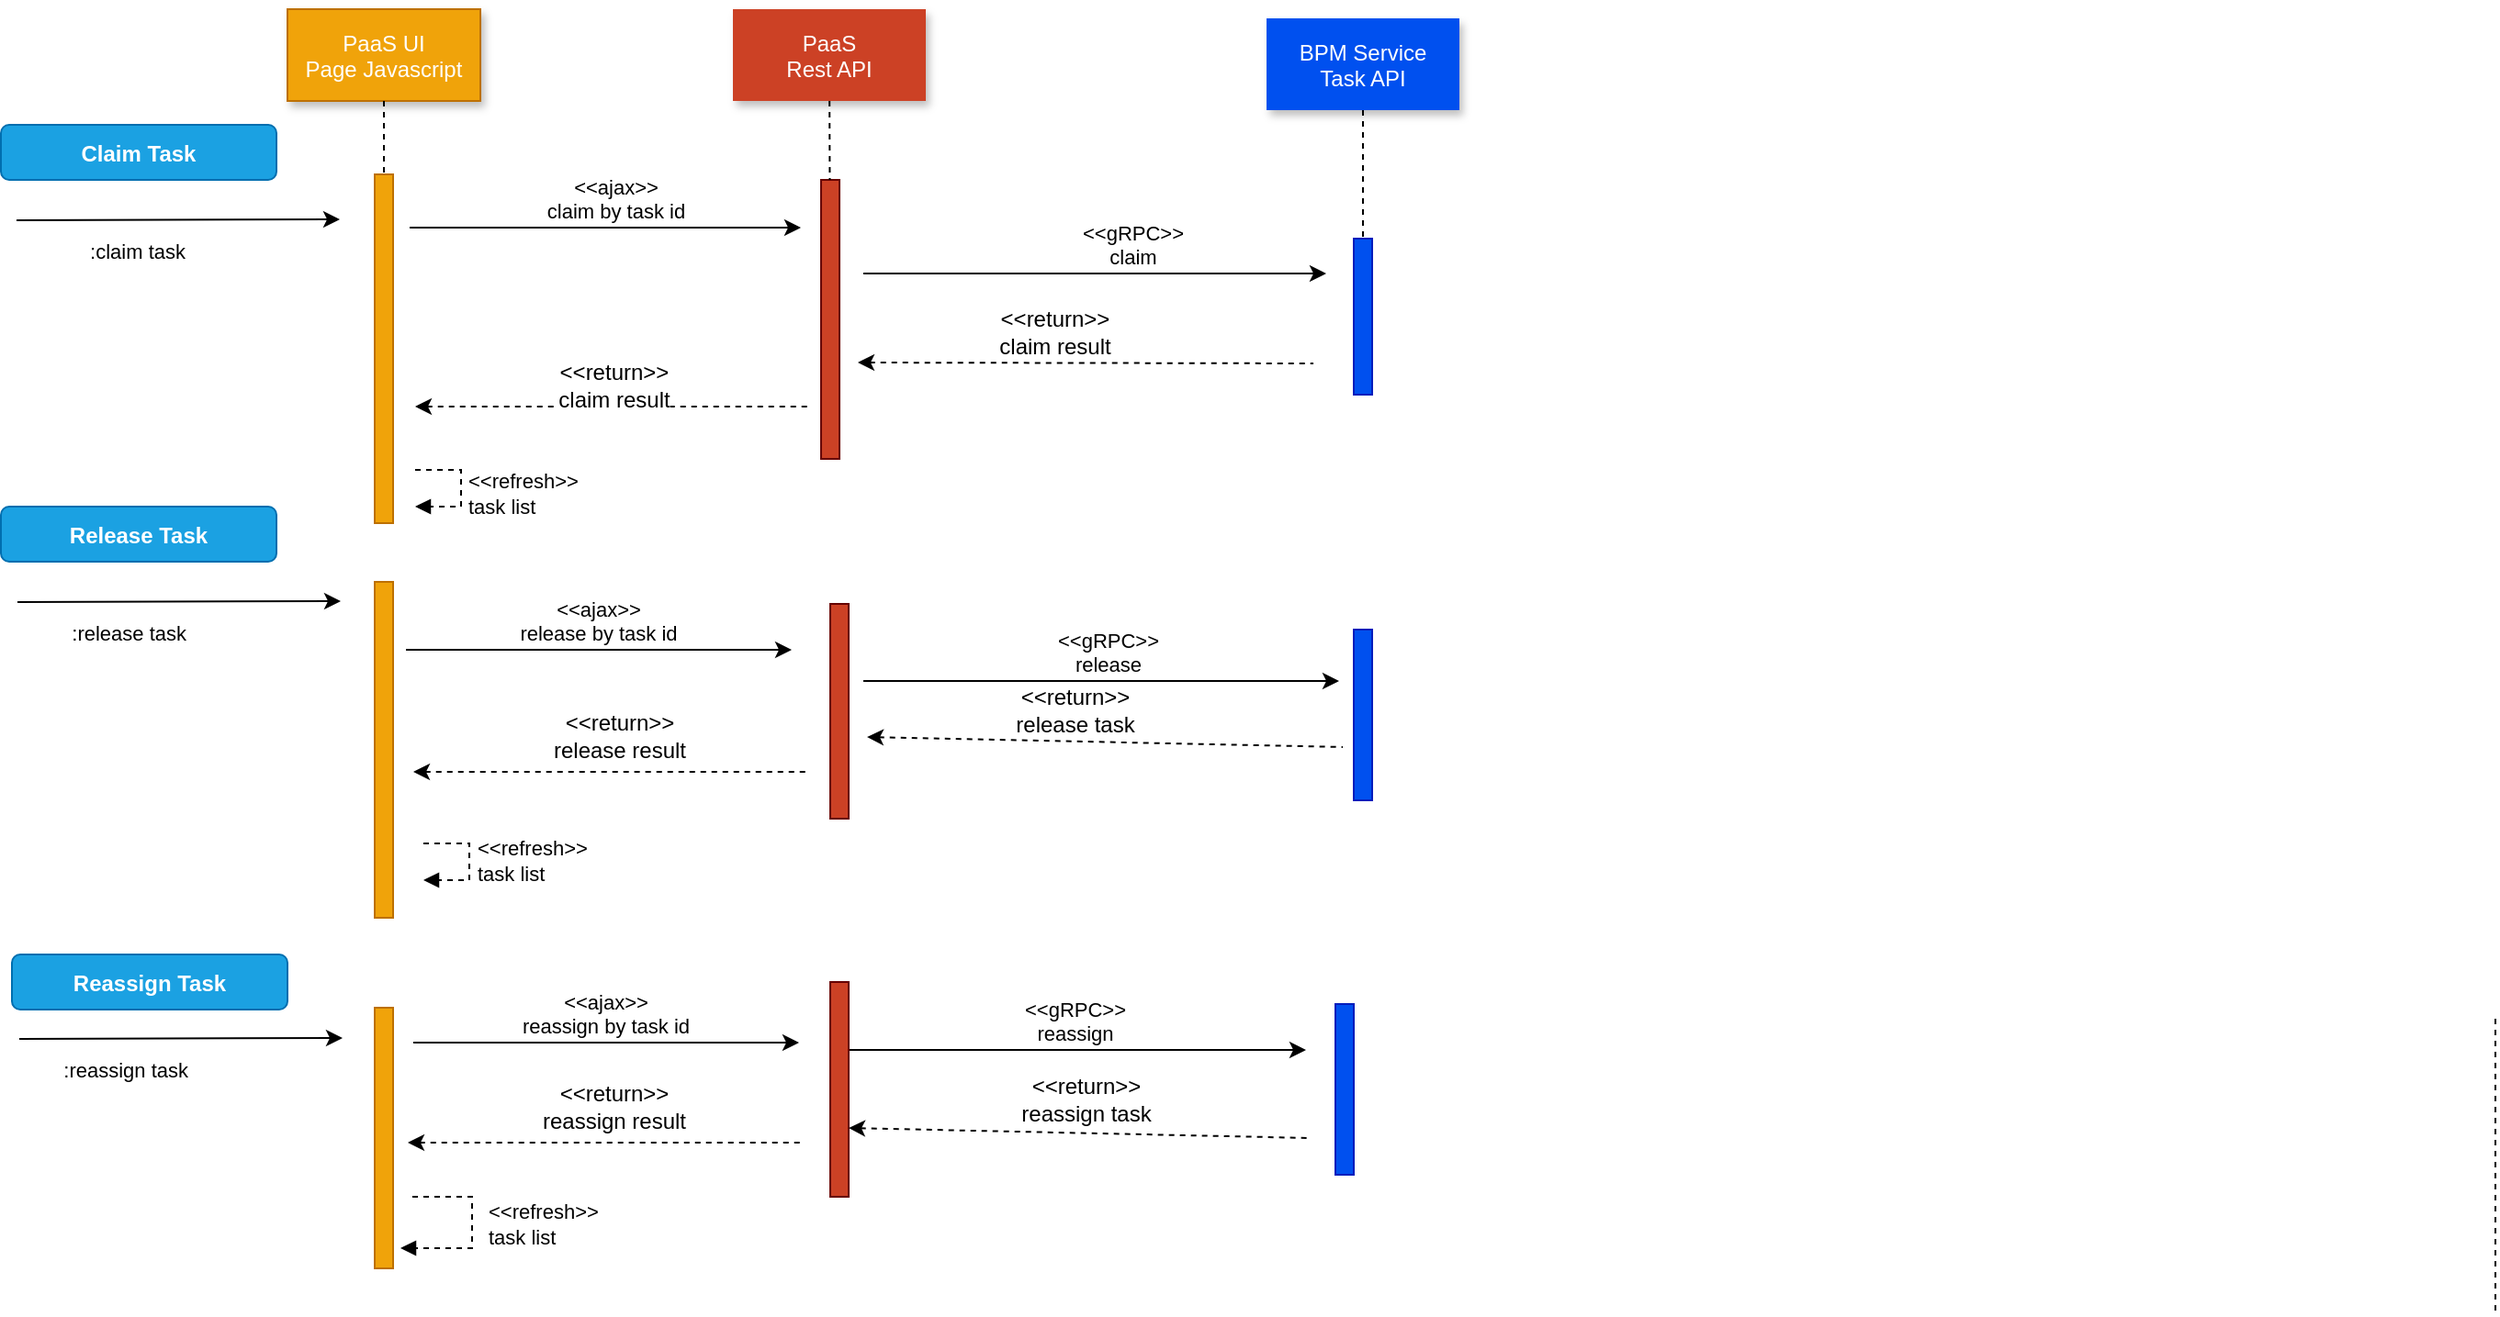 <mxfile pages="1" version="11.2.1" type="github"><diagram name="Page-1" id="9361dd3d-8414-5efd-6122-117bd74ce7a7"><mxGraphModel dx="1822" dy="759" grid="0" gridSize="10" guides="1" tooltips="1" connect="1" arrows="1" fold="1" page="0" pageScale="1.5" pageWidth="826" pageHeight="1169" background="none" math="0" shadow="0"><root><mxCell id="0"/><mxCell id="1" parent="0"/><mxCell id="81" value="" style="edgeStyle=elbowEdgeStyle;elbow=horizontal;endArrow=none;dashed=1" parent="1" edge="1"><mxGeometry x="1460" y="437.894" width="100" height="100" as="geometry"><mxPoint x="1354.5" y="610" as="sourcePoint"/><mxPoint x="1354.5" y="770" as="targetPoint"/></mxGeometry></mxCell><mxCell id="2" value="" style="fillColor=#f0a30a;strokeColor=#BD7000;fontColor=#ffffff;" parent="1" vertex="1"><mxGeometry x="200" y="150" width="10" height="190" as="geometry"/></mxCell><mxCell id="4" value="PaaS UI&#10;Page Javascript" style="shadow=1;fillColor=#f0a30a;strokeColor=#BD7000;fontColor=#ffffff;" parent="1" vertex="1"><mxGeometry x="152.5" y="60" width="105" height="50" as="geometry"/></mxCell><mxCell id="6" value="" style="fillColor=#CC4125;strokeColor=#660000" parent="1" vertex="1"><mxGeometry x="443" y="153" width="10" height="152" as="geometry"/></mxCell><mxCell id="7" value="PaaS &#10;Rest API" style="shadow=1;fillColor=#CC4125;strokeColor=none;fontColor=#FFFFFF;" parent="1" vertex="1"><mxGeometry x="395" y="60" width="105" height="50" as="geometry"/></mxCell><mxCell id="8" value="" style="edgeStyle=none;endArrow=none;dashed=1" parent="1" source="7" target="6" edge="1"><mxGeometry x="272.335" y="165" width="100" height="100" as="geometry"><mxPoint x="347.259" y="110" as="sourcePoint"/><mxPoint x="347.576" y="165" as="targetPoint"/></mxGeometry></mxCell><mxCell id="9" value="&lt;&lt;ajax&gt;&gt;&#10;claim by task id" style="edgeStyle=none;verticalLabelPosition=top;verticalAlign=bottom;" parent="1" edge="1"><mxGeometry width="100" height="100" as="geometry"><mxPoint x="219" y="179" as="sourcePoint"/><mxPoint x="432" y="179" as="targetPoint"/><mxPoint x="6" as="offset"/></mxGeometry></mxCell><mxCell id="12" value="" style="edgeStyle=none;verticalLabelPosition=top;verticalAlign=bottom;labelPosition=left;align=right;endArrow=none;startArrow=classic;dashed=1;" parent="1" edge="1"><mxGeometry x="114" y="74.259" width="100" height="100" as="geometry"><mxPoint x="463" y="252.5" as="sourcePoint"/><mxPoint x="711" y="253" as="targetPoint"/><Array as="points"/></mxGeometry></mxCell><mxCell id="tGJTucES7N9YkF1bvA4Q-117" value="&amp;lt;&amp;lt;return&amp;gt;&amp;gt;&lt;br&gt;claim result" style="text;html=1;resizable=0;points=[];align=center;verticalAlign=middle;labelBackgroundColor=#ffffff;" parent="12" vertex="1" connectable="0"><mxGeometry relative="1" as="geometry"><mxPoint x="-17" y="-17" as="offset"/></mxGeometry></mxCell><mxCell id="21" value="" style="fillColor=#0050ef;strokeColor=#001DBC;fontColor=#ffffff;" parent="1" vertex="1"><mxGeometry x="733" y="185" width="10" height="85" as="geometry"/></mxCell><mxCell id="22" value="BPM Service&#10;Task API" style="shadow=1;fillColor=#0050EF;strokeColor=none;fontColor=#FFFFFF;" parent="1" vertex="1"><mxGeometry x="685.5" y="65" width="105" height="50" as="geometry"/></mxCell><mxCell id="23" value="" style="edgeStyle=none;endArrow=none;dashed=1" parent="1" source="22" target="21" edge="1"><mxGeometry x="614.488" y="175.0" width="100" height="100" as="geometry"><mxPoint x="674.653" y="110" as="sourcePoint"/><mxPoint x="674.653" y="260" as="targetPoint"/></mxGeometry></mxCell><mxCell id="27" value="&lt;&lt;gRPC&gt;&gt;&#10;claim" style="edgeStyle=elbowEdgeStyle;elbow=vertical;verticalLabelPosition=top;verticalAlign=bottom;" parent="1" edge="1"><mxGeometry width="100" height="100" as="geometry"><mxPoint x="466" y="204" as="sourcePoint"/><mxPoint x="718" y="204" as="targetPoint"/><Array as="points"><mxPoint x="578" y="204"/><mxPoint x="613" y="212"/><mxPoint x="645" y="299"/><mxPoint x="590" y="270"/></Array><mxPoint x="21" as="offset"/></mxGeometry></mxCell><mxCell id="33" value="" style="edgeStyle=elbowEdgeStyle;elbow=horizontal;endArrow=none;dashed=1" parent="1" source="4" target="2" edge="1"><mxGeometry x="230.0" y="310" width="100" height="100" as="geometry"><mxPoint x="230.0" y="410" as="sourcePoint"/><mxPoint x="330" y="310" as="targetPoint"/></mxGeometry></mxCell><mxCell id="tGJTucES7N9YkF1bvA4Q-118" value="" style="edgeStyle=none;verticalLabelPosition=top;verticalAlign=bottom;labelPosition=left;align=right;endArrow=none;startArrow=classic;dashed=1;" parent="1" edge="1"><mxGeometry x="122" y="90.259" width="100" height="100" as="geometry"><mxPoint x="222" y="276.5" as="sourcePoint"/><mxPoint x="438" y="276.5" as="targetPoint"/><Array as="points"><mxPoint x="322" y="276.5"/><mxPoint x="342" y="276.5"/><mxPoint x="397" y="276.5"/></Array></mxGeometry></mxCell><mxCell id="tGJTucES7N9YkF1bvA4Q-120" value="&amp;lt;&amp;lt;return&amp;gt;&amp;gt;&lt;br&gt;claim result" style="text;html=1;resizable=0;points=[];align=center;verticalAlign=middle;labelBackgroundColor=#ffffff;" parent="tGJTucES7N9YkF1bvA4Q-118" vertex="1" connectable="0"><mxGeometry relative="1" as="geometry"><mxPoint x="-0.5" y="-12" as="offset"/></mxGeometry></mxCell><mxCell id="tGJTucES7N9YkF1bvA4Q-121" value="" style="html=1;points=[];perimeter=orthogonalPerimeter;fillColor=#0050ef;strokeColor=#001DBC;fontColor=#ffffff;" parent="1" vertex="1"><mxGeometry x="733" y="398" width="10" height="93" as="geometry"/></mxCell><mxCell id="tGJTucES7N9YkF1bvA4Q-126" value="" style="fillColor=#f0a30a;strokeColor=#BD7000;fontColor=#ffffff;" parent="1" vertex="1"><mxGeometry x="200" y="372" width="10" height="183" as="geometry"/></mxCell><mxCell id="tGJTucES7N9YkF1bvA4Q-133" value=":claim task" style="edgeStyle=none;verticalLabelPosition=top;verticalAlign=bottom;labelPosition=left;align=right" parent="1" edge="1"><mxGeometry width="100" height="100" as="geometry"><mxPoint x="5" y="175" as="sourcePoint"/><mxPoint x="181" y="174.5" as="targetPoint"/><Array as="points"/><mxPoint x="6" y="26" as="offset"/></mxGeometry></mxCell><mxCell id="tGJTucES7N9YkF1bvA4Q-137" value="&lt;&lt;ajax&gt;&gt;&#10;release by task id" style="edgeStyle=none;verticalLabelPosition=top;verticalAlign=bottom;" parent="1" edge="1"><mxGeometry x="215" y="319" width="100" height="100" as="geometry"><mxPoint x="217" y="409" as="sourcePoint"/><mxPoint x="427" y="409" as="targetPoint"/></mxGeometry></mxCell><mxCell id="tGJTucES7N9YkF1bvA4Q-138" value="&lt;&lt;gRPC&gt;&gt;&#10;release" style="edgeStyle=elbowEdgeStyle;elbow=vertical;verticalLabelPosition=top;verticalAlign=bottom;" parent="1" edge="1"><mxGeometry y="-63" width="100" height="100" as="geometry"><mxPoint x="466" y="426" as="sourcePoint"/><mxPoint x="725" y="426" as="targetPoint"/><Array as="points"><mxPoint x="649" y="426"/><mxPoint x="594" y="397"/></Array><mxPoint x="4" as="offset"/></mxGeometry></mxCell><mxCell id="tGJTucES7N9YkF1bvA4Q-135" value="" style="fillColor=#CC4125;strokeColor=#660000" parent="1" vertex="1"><mxGeometry x="448" y="384" width="10" height="117" as="geometry"/></mxCell><mxCell id="tGJTucES7N9YkF1bvA4Q-153" value="" style="edgeStyle=none;verticalLabelPosition=top;verticalAlign=bottom;labelPosition=left;align=right;endArrow=none;startArrow=classic;dashed=1;" parent="1" edge="1"><mxGeometry x="119" y="278.259" width="100" height="100" as="geometry"><mxPoint x="468" y="456.5" as="sourcePoint"/><mxPoint x="727" y="462" as="targetPoint"/><Array as="points"/></mxGeometry></mxCell><mxCell id="tGJTucES7N9YkF1bvA4Q-154" value="&amp;lt;&amp;lt;return&amp;gt;&amp;gt;&lt;br&gt;release task" style="text;html=1;resizable=0;points=[];align=center;verticalAlign=middle;labelBackgroundColor=#ffffff;" parent="tGJTucES7N9YkF1bvA4Q-153" vertex="1" connectable="0"><mxGeometry relative="1" as="geometry"><mxPoint x="-17" y="-17" as="offset"/></mxGeometry></mxCell><mxCell id="tGJTucES7N9YkF1bvA4Q-155" value="Claim Task" style="rounded=1;fontStyle=1;fillColor=#1ba1e2;strokeColor=#006EAF;fontColor=#ffffff;" parent="1" vertex="1"><mxGeometry x="-3.5" y="123" width="150" height="30" as="geometry"/></mxCell><mxCell id="tGJTucES7N9YkF1bvA4Q-157" value="" style="edgeStyle=none;verticalLabelPosition=top;verticalAlign=bottom;labelPosition=left;align=right;endArrow=none;startArrow=classic;dashed=1;" parent="1" edge="1"><mxGeometry x="121" y="289.259" width="100" height="100" as="geometry"><mxPoint x="221" y="475.5" as="sourcePoint"/><mxPoint x="437" y="475.5" as="targetPoint"/><Array as="points"><mxPoint x="321" y="475.5"/><mxPoint x="341" y="475.5"/><mxPoint x="396" y="475.5"/></Array></mxGeometry></mxCell><mxCell id="tGJTucES7N9YkF1bvA4Q-158" value="&amp;lt;&amp;lt;return&amp;gt;&amp;gt;&lt;br&gt;release result" style="text;html=1;resizable=0;points=[];align=center;verticalAlign=middle;labelBackgroundColor=#ffffff;" parent="tGJTucES7N9YkF1bvA4Q-157" vertex="1" connectable="0"><mxGeometry relative="1" as="geometry"><mxPoint x="3.5" y="-19.5" as="offset"/></mxGeometry></mxCell><mxCell id="aq0Xxd6HGNCZkUA9mCrL-82" value=":release task" style="edgeStyle=none;verticalLabelPosition=top;verticalAlign=bottom;labelPosition=left;align=right" edge="1" parent="1"><mxGeometry x="0.5" y="208" width="100" height="100" as="geometry"><mxPoint x="5.5" y="383" as="sourcePoint"/><mxPoint x="181.5" y="382.5" as="targetPoint"/><Array as="points"/><mxPoint x="6" y="26" as="offset"/></mxGeometry></mxCell><mxCell id="aq0Xxd6HGNCZkUA9mCrL-84" value="Release Task" style="rounded=1;fontStyle=1;fillColor=#1ba1e2;strokeColor=#006EAF;fontColor=#ffffff;" vertex="1" parent="1"><mxGeometry x="-3.5" y="331" width="150" height="30" as="geometry"/></mxCell><mxCell id="aq0Xxd6HGNCZkUA9mCrL-85" style="edgeStyle=orthogonalEdgeStyle;rounded=0;orthogonalLoop=1;jettySize=auto;html=1;exitX=0.5;exitY=1;exitDx=0;exitDy=0;" edge="1" parent="1" source="6" target="6"><mxGeometry relative="1" as="geometry"/></mxCell><object label="&amp;lt;&amp;lt;refresh&amp;gt;&amp;gt;&lt;br&gt;task list" id="aq0Xxd6HGNCZkUA9mCrL-98"><mxCell style="edgeStyle=orthogonalEdgeStyle;html=1;align=left;spacingLeft=2;endArrow=block;rounded=0;dashed=1;" edge="1" parent="1"><mxGeometry x="0.086" relative="1" as="geometry"><mxPoint x="222" y="311" as="sourcePoint"/><Array as="points"><mxPoint x="247" y="311"/></Array><mxPoint x="222" y="331" as="targetPoint"/><mxPoint as="offset"/></mxGeometry></mxCell></object><object label="&amp;lt;&amp;lt;refresh&amp;gt;&amp;gt;&lt;br&gt;task list" id="aq0Xxd6HGNCZkUA9mCrL-100"><mxCell style="edgeStyle=orthogonalEdgeStyle;html=1;align=left;spacingLeft=2;endArrow=block;rounded=0;dashed=1;" edge="1" parent="1"><mxGeometry x="-0.029" relative="1" as="geometry"><mxPoint x="226.5" y="514.5" as="sourcePoint"/><Array as="points"><mxPoint x="251.5" y="514.5"/></Array><mxPoint x="226.5" y="534.5" as="targetPoint"/><mxPoint as="offset"/></mxGeometry></mxCell></object><mxCell id="aq0Xxd6HGNCZkUA9mCrL-114" value="" style="html=1;points=[];perimeter=orthogonalPerimeter;fillColor=#0050ef;strokeColor=#001DBC;fontColor=#ffffff;" vertex="1" parent="1"><mxGeometry x="723" y="602" width="10" height="93" as="geometry"/></mxCell><mxCell id="aq0Xxd6HGNCZkUA9mCrL-115" value="" style="fillColor=#f0a30a;strokeColor=#BD7000;fontColor=#ffffff;" vertex="1" parent="1"><mxGeometry x="200" y="604" width="10" height="142" as="geometry"/></mxCell><mxCell id="aq0Xxd6HGNCZkUA9mCrL-116" value="&lt;&lt;ajax&gt;&gt;&#10;reassign by task id" style="edgeStyle=none;verticalLabelPosition=top;verticalAlign=bottom;" edge="1" parent="1"><mxGeometry x="219" y="533" width="100" height="100" as="geometry"><mxPoint x="221" y="623" as="sourcePoint"/><mxPoint x="431" y="623" as="targetPoint"/></mxGeometry></mxCell><mxCell id="aq0Xxd6HGNCZkUA9mCrL-117" value="&lt;&lt;gRPC&gt;&gt;&#10;reassign" style="edgeStyle=elbowEdgeStyle;elbow=vertical;verticalLabelPosition=top;verticalAlign=bottom;" edge="1" parent="1"><mxGeometry x="-18" y="138" width="100" height="100" as="geometry"><mxPoint x="448" y="627" as="sourcePoint"/><mxPoint x="707" y="627" as="targetPoint"/><Array as="points"><mxPoint x="631" y="627"/><mxPoint x="576" y="598"/></Array><mxPoint x="4" as="offset"/></mxGeometry></mxCell><mxCell id="aq0Xxd6HGNCZkUA9mCrL-118" value="" style="fillColor=#CC4125;strokeColor=#660000" vertex="1" parent="1"><mxGeometry x="448" y="590" width="10" height="117" as="geometry"/></mxCell><mxCell id="aq0Xxd6HGNCZkUA9mCrL-119" value="" style="edgeStyle=none;verticalLabelPosition=top;verticalAlign=bottom;labelPosition=left;align=right;endArrow=none;startArrow=classic;dashed=1;" edge="1" parent="1"><mxGeometry x="109" y="491.259" width="100" height="100" as="geometry"><mxPoint x="458" y="669.5" as="sourcePoint"/><mxPoint x="709" y="675" as="targetPoint"/><Array as="points"/></mxGeometry></mxCell><mxCell id="aq0Xxd6HGNCZkUA9mCrL-120" value="&amp;lt;&amp;lt;return&amp;gt;&amp;gt;&lt;br&gt;reassign task" style="text;html=1;resizable=0;points=[];align=center;verticalAlign=middle;labelBackgroundColor=#ffffff;" vertex="1" connectable="0" parent="aq0Xxd6HGNCZkUA9mCrL-119"><mxGeometry relative="1" as="geometry"><mxPoint x="3" y="-18" as="offset"/></mxGeometry></mxCell><mxCell id="aq0Xxd6HGNCZkUA9mCrL-121" value="" style="edgeStyle=none;verticalLabelPosition=top;verticalAlign=bottom;labelPosition=left;align=right;endArrow=none;startArrow=classic;dashed=1;" edge="1" parent="1"><mxGeometry x="118" y="491.259" width="100" height="100" as="geometry"><mxPoint x="218" y="677.5" as="sourcePoint"/><mxPoint x="434" y="677.5" as="targetPoint"/><Array as="points"><mxPoint x="318" y="677.5"/><mxPoint x="338" y="677.5"/><mxPoint x="393" y="677.5"/></Array></mxGeometry></mxCell><mxCell id="aq0Xxd6HGNCZkUA9mCrL-122" value="&amp;lt;&amp;lt;return&amp;gt;&amp;gt;&lt;br&gt;reassign result" style="text;html=1;resizable=0;points=[];align=center;verticalAlign=middle;labelBackgroundColor=#ffffff;" vertex="1" connectable="0" parent="aq0Xxd6HGNCZkUA9mCrL-121"><mxGeometry relative="1" as="geometry"><mxPoint x="3.5" y="-19.5" as="offset"/></mxGeometry></mxCell><mxCell id="aq0Xxd6HGNCZkUA9mCrL-123" value=":reassign task" style="edgeStyle=none;verticalLabelPosition=top;verticalAlign=bottom;labelPosition=left;align=right" edge="1" parent="1"><mxGeometry x="1.5" y="446" width="100" height="100" as="geometry"><mxPoint x="6.5" y="621" as="sourcePoint"/><mxPoint x="182.5" y="620.5" as="targetPoint"/><Array as="points"/><mxPoint x="6" y="26" as="offset"/></mxGeometry></mxCell><mxCell id="aq0Xxd6HGNCZkUA9mCrL-124" value="Reassign Task" style="rounded=1;fontStyle=1;fillColor=#1ba1e2;strokeColor=#006EAF;fontColor=#ffffff;" vertex="1" parent="1"><mxGeometry x="2.5" y="575" width="150" height="30" as="geometry"/></mxCell><object label="&amp;lt;&amp;lt;refresh&amp;gt;&amp;gt;&lt;br&gt;task list" id="aq0Xxd6HGNCZkUA9mCrL-128"><mxCell style="edgeStyle=orthogonalEdgeStyle;html=1;align=left;spacingLeft=2;endArrow=block;rounded=0;dashed=1;" edge="1" parent="1"><mxGeometry x="-0.051" y="5" relative="1" as="geometry"><mxPoint x="220.5" y="707" as="sourcePoint"/><Array as="points"><mxPoint x="253" y="707"/><mxPoint x="253" y="735"/><mxPoint x="221" y="735"/></Array><mxPoint x="214" y="735" as="targetPoint"/><mxPoint as="offset"/></mxGeometry></mxCell></object></root></mxGraphModel></diagram></mxfile>